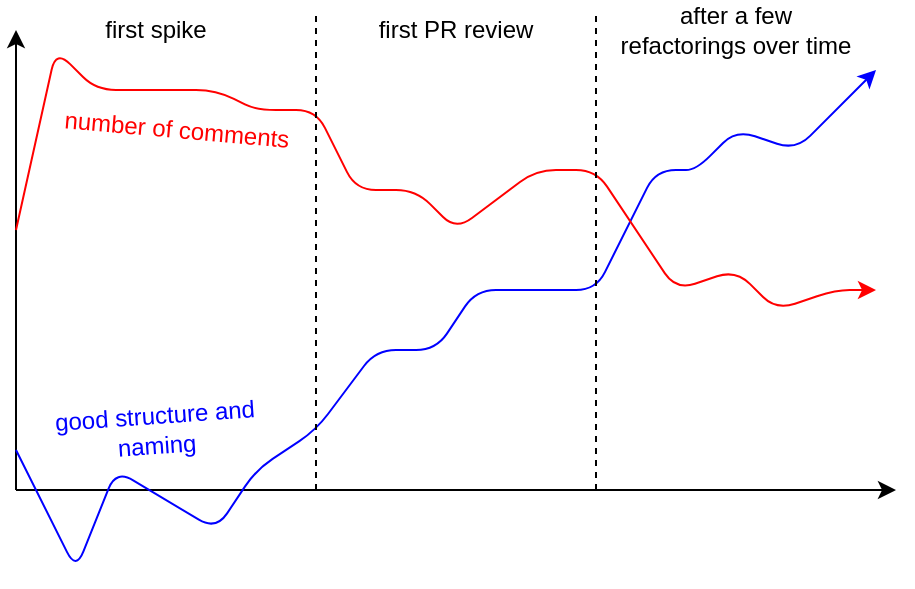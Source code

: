 <mxfile version="12.7.3" type="device"><diagram id="1IZ87aLt1nIJ2bZdMeTP" name="Page-1"><mxGraphModel dx="564" dy="501" grid="1" gridSize="10" guides="1" tooltips="1" connect="1" arrows="1" fold="1" page="1" pageScale="1" pageWidth="827" pageHeight="1169" math="0" shadow="0"><root><mxCell id="0"/><mxCell id="1" parent="0"/><mxCell id="N6k-KGrPiz0Yhodq6H8G-2" value="" style="endArrow=classic;html=1;endFill=1;" edge="1" parent="1"><mxGeometry width="50" height="50" relative="1" as="geometry"><mxPoint x="90" y="420" as="sourcePoint"/><mxPoint x="530" y="420" as="targetPoint"/></mxGeometry></mxCell><mxCell id="N6k-KGrPiz0Yhodq6H8G-3" value="" style="endArrow=classic;html=1;endFill=1;" edge="1" parent="1"><mxGeometry width="50" height="50" relative="1" as="geometry"><mxPoint x="90" y="420" as="sourcePoint"/><mxPoint x="90" y="190" as="targetPoint"/></mxGeometry></mxCell><mxCell id="N6k-KGrPiz0Yhodq6H8G-4" value="number of comments" style="text;html=1;align=center;verticalAlign=middle;resizable=0;points=[];labelBackgroundColor=#ffffff;horizontal=1;rotation=5;fontColor=#FF0000;" vertex="1" connectable="0" parent="N6k-KGrPiz0Yhodq6H8G-3"><mxGeometry x="0.304" y="-1" relative="1" as="geometry"><mxPoint x="79" y="-30.34" as="offset"/></mxGeometry></mxCell><mxCell id="N6k-KGrPiz0Yhodq6H8G-5" value="" style="endArrow=classic;html=1;strokeColor=#0000FF;endFill=1;" edge="1" parent="1"><mxGeometry width="50" height="50" relative="1" as="geometry"><mxPoint x="90" y="400" as="sourcePoint"/><mxPoint x="520" y="210" as="targetPoint"/><Array as="points"><mxPoint x="120" y="460"/><mxPoint x="140" y="410"/><mxPoint x="190" y="440"/><mxPoint x="210" y="410"/><mxPoint x="240" y="390"/><mxPoint x="270" y="350"/><mxPoint x="300" y="350"/><mxPoint x="320" y="320"/><mxPoint x="380" y="320"/><mxPoint x="410" y="260"/><mxPoint x="430" y="260"/><mxPoint x="450" y="240"/><mxPoint x="480" y="250"/></Array></mxGeometry></mxCell><mxCell id="N6k-KGrPiz0Yhodq6H8G-6" value="" style="endArrow=classic;html=1;strokeColor=#FF0000;endFill=1;" edge="1" parent="1"><mxGeometry width="50" height="50" relative="1" as="geometry"><mxPoint x="90" y="290" as="sourcePoint"/><mxPoint x="520" y="320" as="targetPoint"/><Array as="points"><mxPoint x="110" y="200"/><mxPoint x="130" y="220"/><mxPoint x="190" y="220"/><mxPoint x="210" y="230"/><mxPoint x="240" y="230"/><mxPoint x="260" y="270"/><mxPoint x="290" y="270"/><mxPoint x="310" y="290"/><mxPoint x="350" y="260"/><mxPoint x="380" y="260"/><mxPoint x="420" y="320"/><mxPoint x="450" y="310"/><mxPoint x="470" y="330"/><mxPoint x="500" y="320"/></Array></mxGeometry></mxCell><mxCell id="N6k-KGrPiz0Yhodq6H8G-8" value="good structure and naming" style="text;html=1;strokeColor=none;fillColor=none;align=center;verticalAlign=middle;whiteSpace=wrap;rounded=0;rotation=-4;fontColor=#0000FF;" vertex="1" parent="1"><mxGeometry x="100" y="380" width="120" height="20" as="geometry"/></mxCell><mxCell id="N6k-KGrPiz0Yhodq6H8G-10" value="" style="endArrow=none;dashed=1;html=1;" edge="1" parent="1"><mxGeometry width="50" height="50" relative="1" as="geometry"><mxPoint x="240" y="420" as="sourcePoint"/><mxPoint x="240" y="180" as="targetPoint"/></mxGeometry></mxCell><mxCell id="N6k-KGrPiz0Yhodq6H8G-11" value="first spike" style="text;html=1;strokeColor=none;fillColor=none;align=center;verticalAlign=middle;whiteSpace=wrap;rounded=0;" vertex="1" parent="1"><mxGeometry x="130" y="180" width="60" height="20" as="geometry"/></mxCell><mxCell id="N6k-KGrPiz0Yhodq6H8G-12" value="first PR review" style="text;html=1;strokeColor=none;fillColor=none;align=center;verticalAlign=middle;whiteSpace=wrap;rounded=0;" vertex="1" parent="1"><mxGeometry x="270" y="180" width="80" height="20" as="geometry"/></mxCell><mxCell id="N6k-KGrPiz0Yhodq6H8G-13" value="" style="endArrow=none;dashed=1;html=1;" edge="1" parent="1"><mxGeometry width="50" height="50" relative="1" as="geometry"><mxPoint x="380" y="420" as="sourcePoint"/><mxPoint x="380" y="180" as="targetPoint"/></mxGeometry></mxCell><mxCell id="N6k-KGrPiz0Yhodq6H8G-15" value="after a few refactorings over time" style="text;html=1;strokeColor=none;fillColor=none;align=center;verticalAlign=middle;whiteSpace=wrap;rounded=0;" vertex="1" parent="1"><mxGeometry x="390" y="180" width="120" height="20" as="geometry"/></mxCell></root></mxGraphModel></diagram></mxfile>